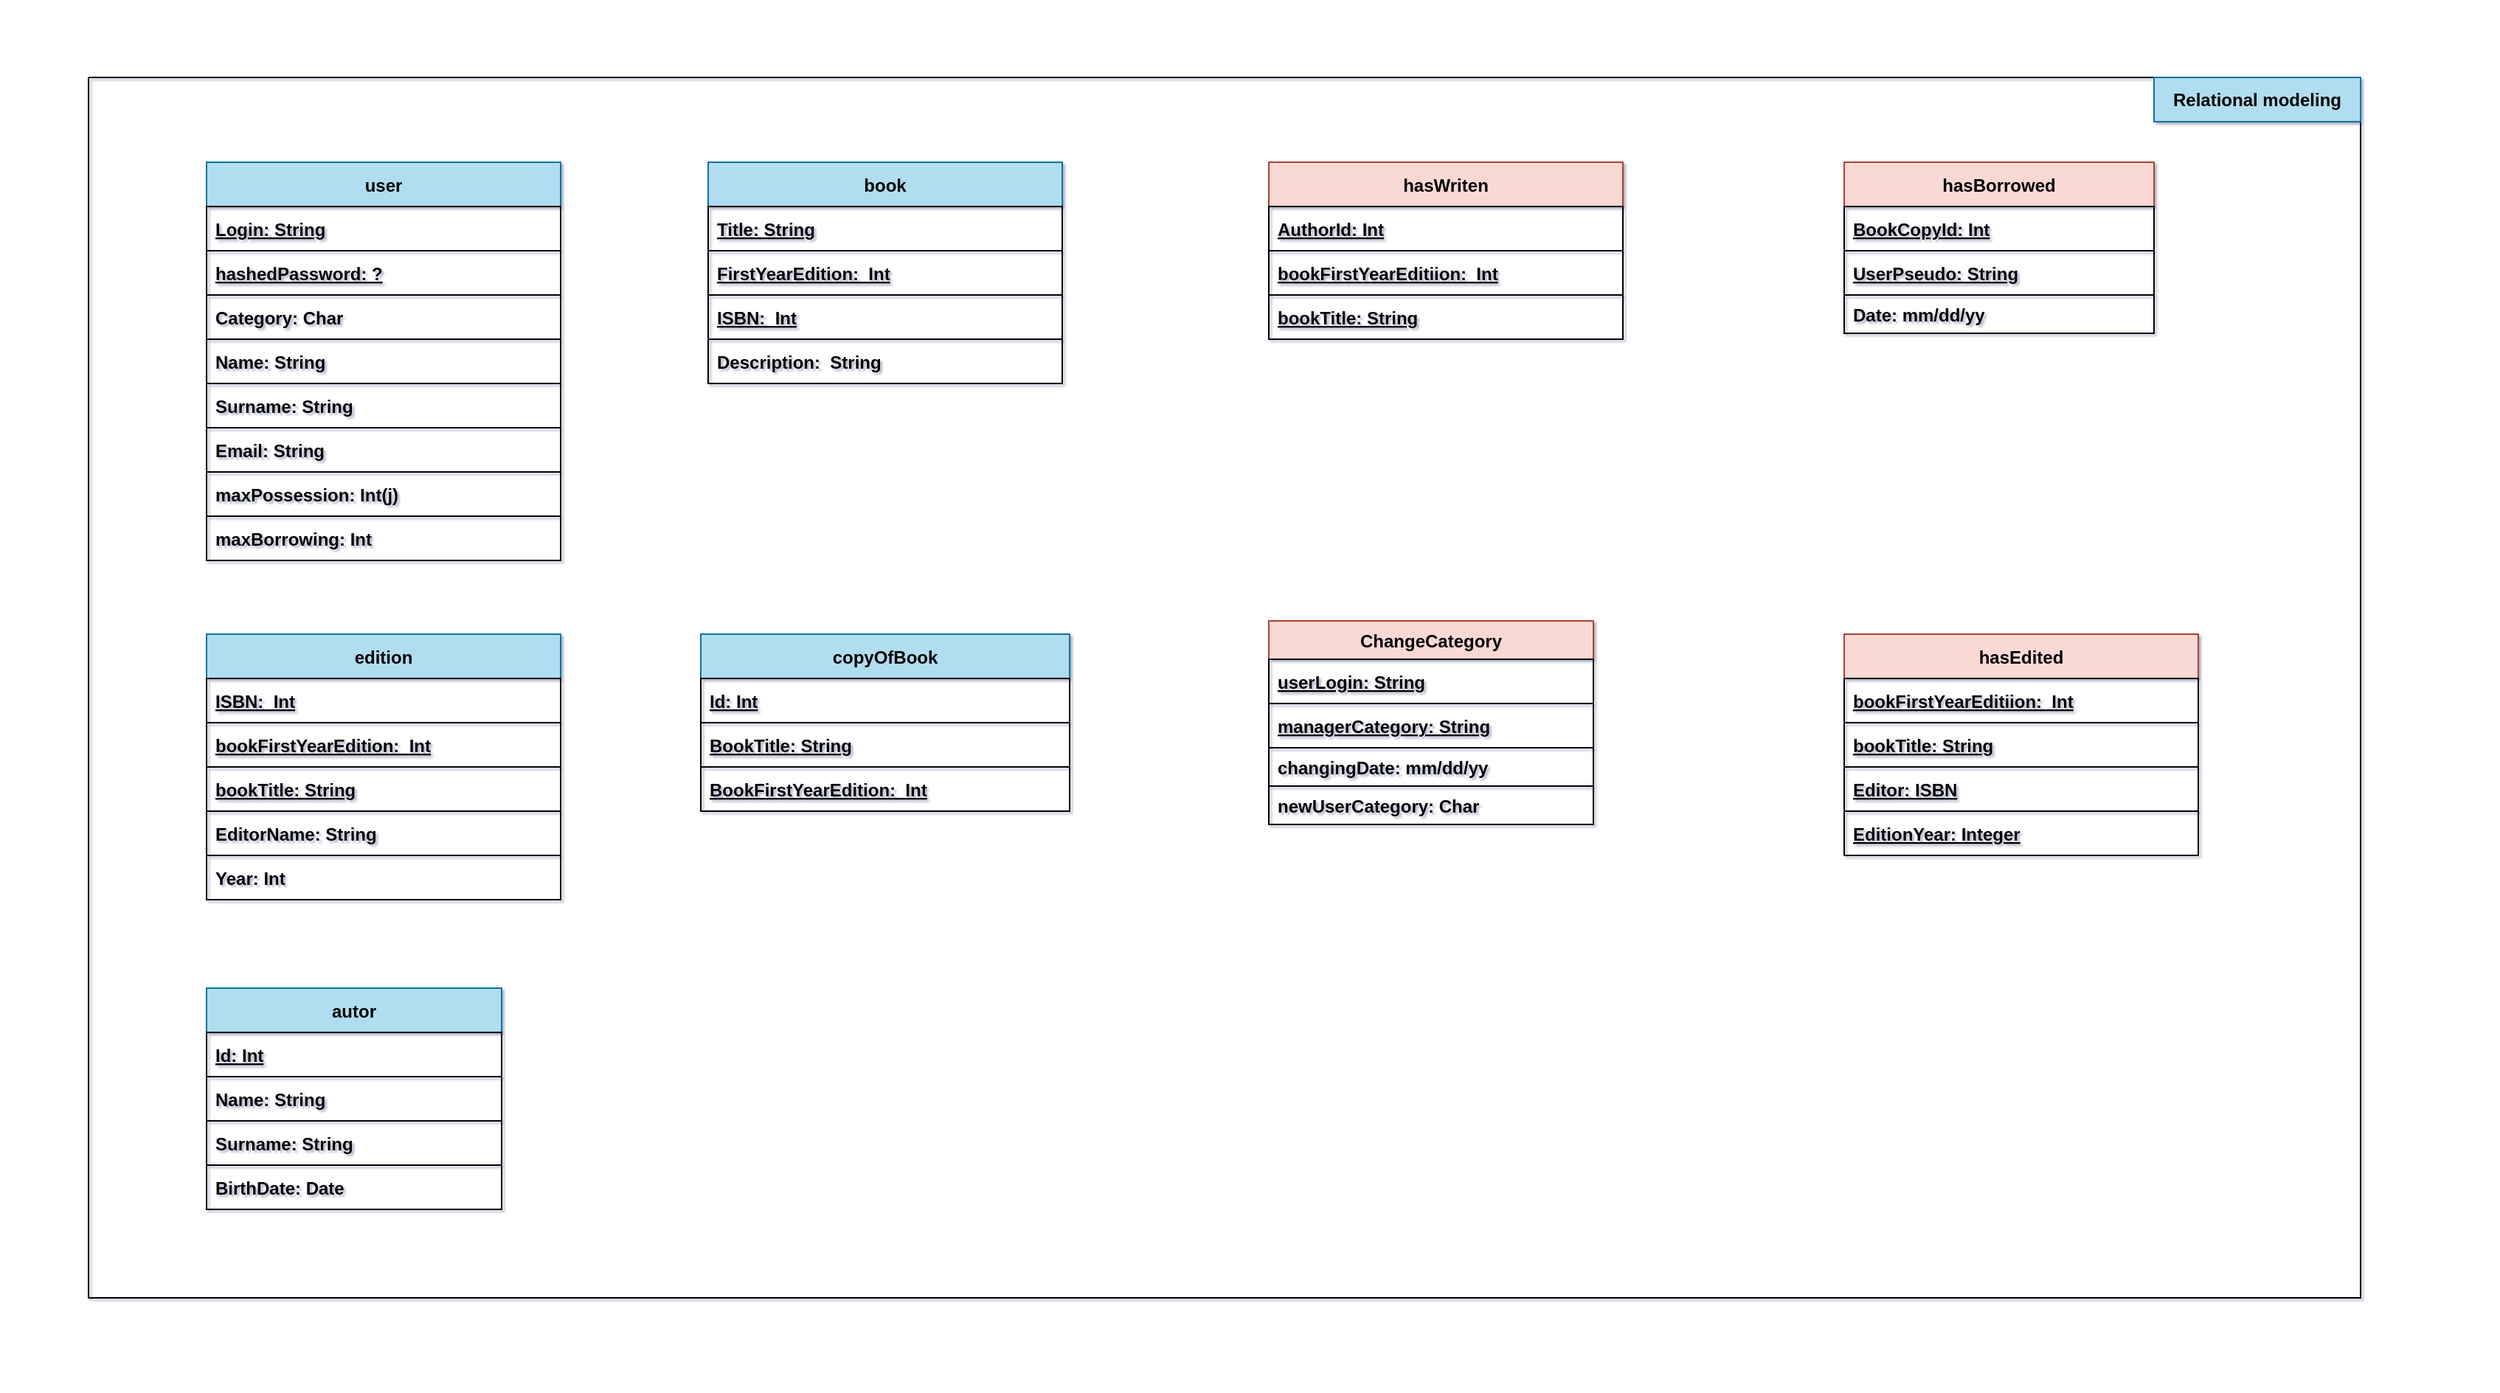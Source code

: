 <mxfile version="15.5.4" type="embed"><diagram id="Dt8ZmXOJA0QHKCVdsrV8" name="Page-1"><mxGraphModel dx="2033" dy="1990" grid="1" gridSize="10" guides="1" tooltips="1" connect="1" arrows="1" fold="1" page="1" pageScale="1" pageWidth="827" pageHeight="1169" background="#ffffff" math="0" shadow="1"><root><mxCell id="0"/><mxCell id="1" parent="0"/><mxCell id="53" value="user" style="swimlane;fontStyle=1;childLayout=stackLayout;horizontal=1;startSize=30;horizontalStack=0;resizeParent=1;resizeParentMax=0;resizeLast=0;collapsible=1;marginBottom=0;strokeColor=#10739e;labelBackgroundColor=none;fillColor=#b1ddf0;fontColor=#000000;" parent="1" vertex="1"><mxGeometry x="-120" y="80" width="240" height="270" as="geometry"/></mxCell><mxCell id="54" value="Login: String" style="text;align=left;verticalAlign=middle;spacingLeft=4;spacingRight=4;overflow=hidden;points=[[0,0.5],[1,0.5]];portConstraint=eastwest;rotatable=0;strokeColor=#000000;fontColor=#000000;labelBackgroundColor=none;fontStyle=5" parent="53" vertex="1"><mxGeometry y="30" width="240" height="30" as="geometry"/></mxCell><mxCell id="82" value="hashedPassword: ?" style="text;align=left;verticalAlign=middle;spacingLeft=4;spacingRight=4;overflow=hidden;points=[[0,0.5],[1,0.5]];portConstraint=eastwest;rotatable=0;strokeColor=#000000;fontColor=#000000;labelBackgroundColor=none;fontStyle=5" parent="53" vertex="1"><mxGeometry y="60" width="240" height="30" as="geometry"/></mxCell><mxCell id="55" value="Category: Char" style="text;align=left;verticalAlign=middle;spacingLeft=4;spacingRight=4;overflow=hidden;points=[[0,0.5],[1,0.5]];portConstraint=eastwest;rotatable=0;strokeColor=#000000;fontColor=#000000;labelBackgroundColor=none;fontStyle=1" parent="53" vertex="1"><mxGeometry y="90" width="240" height="30" as="geometry"/></mxCell><mxCell id="56" value="Name: String" style="text;align=left;verticalAlign=middle;spacingLeft=4;spacingRight=4;overflow=hidden;points=[[0,0.5],[1,0.5]];portConstraint=eastwest;rotatable=0;strokeColor=#000000;fontColor=#000000;labelBackgroundColor=none;fontStyle=1" parent="53" vertex="1"><mxGeometry y="120" width="240" height="30" as="geometry"/></mxCell><mxCell id="57" value="Surname: String" style="text;align=left;verticalAlign=middle;spacingLeft=4;spacingRight=4;overflow=hidden;points=[[0,0.5],[1,0.5]];portConstraint=eastwest;rotatable=0;strokeColor=#000000;fontColor=#000000;labelBackgroundColor=none;fontStyle=1" parent="53" vertex="1"><mxGeometry y="150" width="240" height="30" as="geometry"/></mxCell><mxCell id="58" value="Email: String" style="text;align=left;verticalAlign=middle;spacingLeft=4;spacingRight=4;overflow=hidden;points=[[0,0.5],[1,0.5]];portConstraint=eastwest;rotatable=0;strokeColor=#000000;fontColor=#000000;labelBackgroundColor=none;fontStyle=1" parent="53" vertex="1"><mxGeometry y="180" width="240" height="30" as="geometry"/></mxCell><mxCell id="59" value="maxPossession: Int(j)" style="text;align=left;verticalAlign=middle;spacingLeft=4;spacingRight=4;overflow=hidden;points=[[0,0.5],[1,0.5]];portConstraint=eastwest;rotatable=0;strokeColor=#000000;fontColor=#000000;labelBackgroundColor=none;fontStyle=1" parent="53" vertex="1"><mxGeometry y="210" width="240" height="30" as="geometry"/></mxCell><mxCell id="60" value="maxBorrowing: Int" style="text;align=left;verticalAlign=middle;spacingLeft=4;spacingRight=4;overflow=hidden;points=[[0,0.5],[1,0.5]];portConstraint=eastwest;rotatable=0;strokeColor=#000000;fontColor=#000000;labelBackgroundColor=none;fontStyle=1" parent="53" vertex="1"><mxGeometry y="240" width="240" height="30" as="geometry"/></mxCell><mxCell id="65" value="" style="swimlane;startSize=0;fontColor=#000000;strokeColor=#000000;" parent="1" vertex="1"><mxGeometry x="-200" y="22.5" width="1540" height="827.5" as="geometry"/></mxCell><mxCell id="87" value="hasBorrowed" style="swimlane;fontStyle=1;childLayout=stackLayout;horizontal=1;startSize=30;horizontalStack=0;resizeParent=1;resizeParentMax=0;resizeLast=0;collapsible=1;marginBottom=0;strokeColor=#ae4132;labelBackgroundColor=none;fillColor=#fad9d5;fontColor=#000000;" parent="65" vertex="1"><mxGeometry x="1190" y="57.5" width="210" height="116" as="geometry"/></mxCell><mxCell id="88" value="BookCopyId: Int" style="text;align=left;verticalAlign=middle;spacingLeft=4;spacingRight=4;overflow=hidden;points=[[0,0.5],[1,0.5]];portConstraint=eastwest;rotatable=0;strokeColor=#000000;fontColor=#000000;labelBackgroundColor=none;fontStyle=5" parent="87" vertex="1"><mxGeometry y="30" width="210" height="30" as="geometry"/></mxCell><mxCell id="89" value="UserPseudo: String" style="text;align=left;verticalAlign=middle;spacingLeft=4;spacingRight=4;overflow=hidden;points=[[0,0.5],[1,0.5]];portConstraint=eastwest;rotatable=0;strokeColor=#000000;fontColor=#000000;labelBackgroundColor=none;fontStyle=5" parent="87" vertex="1"><mxGeometry y="60" width="210" height="30" as="geometry"/></mxCell><mxCell id="90" value="Date: mm/dd/yy" style="text;align=left;verticalAlign=top;spacingLeft=4;spacingRight=4;overflow=hidden;rotatable=0;points=[[0,0.5],[1,0.5]];portConstraint=eastwest;strokeColor=#000000;fontColor=#000000;labelBackgroundColor=none;fontStyle=1" parent="87" vertex="1"><mxGeometry y="90" width="210" height="26" as="geometry"/></mxCell><mxCell id="61" value="Relational modeling" style="text;html=1;align=center;verticalAlign=middle;whiteSpace=wrap;rounded=0;labelBorderColor=none;fontStyle=1;fillColor=#b1ddf0;strokeColor=#10739e;fontColor=#000000;" parent="65" vertex="1"><mxGeometry x="1400" width="140" height="30" as="geometry"/></mxCell><mxCell id="66" value="" style="swimlane;startSize=0;labelBorderColor=none;fontColor=#000000;strokeColor=none;fillColor=none;" parent="1" vertex="1"><mxGeometry x="-260" y="-30" width="1690" height="940" as="geometry"/></mxCell><mxCell id="77" value="ChangeCategory" style="swimlane;fontStyle=1;childLayout=stackLayout;horizontal=1;startSize=26;horizontalStack=0;resizeParent=1;resizeParentMax=0;resizeLast=0;collapsible=1;marginBottom=0;strokeColor=#ae4132;labelBackgroundColor=none;fillColor=#fad9d5;fontColor=#000000;" parent="66" vertex="1"><mxGeometry x="860" y="421" width="220" height="138" as="geometry"/></mxCell><mxCell id="79" value="userLogin: String" style="text;align=left;verticalAlign=middle;spacingLeft=4;spacingRight=4;overflow=hidden;points=[[0,0.5],[1,0.5]];portConstraint=eastwest;rotatable=0;strokeColor=#000000;fontColor=#000000;labelBackgroundColor=none;fontStyle=5" parent="77" vertex="1"><mxGeometry y="26" width="220" height="30" as="geometry"/></mxCell><mxCell id="80" value="managerCategory: String" style="text;align=left;verticalAlign=middle;spacingLeft=4;spacingRight=4;overflow=hidden;points=[[0,0.5],[1,0.5]];portConstraint=eastwest;rotatable=0;strokeColor=#000000;fontColor=#000000;labelBackgroundColor=none;fontStyle=5" parent="77" vertex="1"><mxGeometry y="56" width="220" height="30" as="geometry"/></mxCell><mxCell id="78" value="changingDate: mm/dd/yy" style="text;align=left;verticalAlign=top;spacingLeft=4;spacingRight=4;overflow=hidden;rotatable=0;points=[[0,0.5],[1,0.5]];portConstraint=eastwest;strokeColor=#000000;fontColor=#000000;labelBackgroundColor=none;fontStyle=1" parent="77" vertex="1"><mxGeometry y="86" width="220" height="26" as="geometry"/></mxCell><mxCell id="81" value="newUserCategory: Char" style="text;align=left;verticalAlign=top;spacingLeft=4;spacingRight=4;overflow=hidden;rotatable=0;points=[[0,0.5],[1,0.5]];portConstraint=eastwest;strokeColor=#000000;fontColor=#000000;labelBackgroundColor=none;fontStyle=1" parent="77" vertex="1"><mxGeometry y="112" width="220" height="26" as="geometry"/></mxCell><mxCell id="6" value="book" style="swimlane;fontStyle=1;childLayout=stackLayout;horizontal=1;startSize=30;horizontalStack=0;resizeParent=1;resizeParentMax=0;resizeLast=0;collapsible=1;marginBottom=0;strokeColor=#10739e;labelBackgroundColor=none;fillColor=#b1ddf0;fontColor=#000000;" parent="66" vertex="1"><mxGeometry x="480" y="110" width="240" height="150" as="geometry"/></mxCell><mxCell id="7" value="Title: String" style="text;align=left;verticalAlign=middle;spacingLeft=4;spacingRight=4;overflow=hidden;points=[[0,0.5],[1,0.5]];portConstraint=eastwest;rotatable=0;strokeColor=#000000;fontColor=#000000;labelBackgroundColor=none;fontStyle=5" parent="6" vertex="1"><mxGeometry y="30" width="240" height="30" as="geometry"/></mxCell><mxCell id="8" value="FirstYearEdition:  Int" style="text;align=left;verticalAlign=middle;spacingLeft=4;spacingRight=4;overflow=hidden;points=[[0,0.5],[1,0.5]];portConstraint=eastwest;rotatable=0;strokeColor=#000000;fontColor=#000000;labelBackgroundColor=none;fontStyle=5" parent="6" vertex="1"><mxGeometry y="60" width="240" height="30" as="geometry"/></mxCell><mxCell id="93" value="ISBN:  Int" style="text;align=left;verticalAlign=middle;spacingLeft=4;spacingRight=4;overflow=hidden;points=[[0,0.5],[1,0.5]];portConstraint=eastwest;rotatable=0;strokeColor=#000000;fontColor=#000000;labelBackgroundColor=none;fontStyle=5" parent="6" vertex="1"><mxGeometry y="90" width="240" height="30" as="geometry"/></mxCell><mxCell id="10" value="Description:  String" style="text;align=left;verticalAlign=middle;spacingLeft=4;spacingRight=4;overflow=hidden;points=[[0,0.5],[1,0.5]];portConstraint=eastwest;rotatable=0;strokeColor=#000000;fontColor=#000000;labelBackgroundColor=none;fontStyle=1" parent="6" vertex="1"><mxGeometry y="120" width="240" height="30" as="geometry"/></mxCell><mxCell id="2" value="edition" style="swimlane;fontStyle=1;childLayout=stackLayout;horizontal=1;startSize=30;horizontalStack=0;resizeParent=1;resizeParentMax=0;resizeLast=0;collapsible=1;marginBottom=0;strokeColor=#10739e;labelBackgroundColor=none;fillColor=#b1ddf0;fontColor=#000000;" parent="66" vertex="1"><mxGeometry x="140" y="430" width="240" height="180" as="geometry"/></mxCell><mxCell id="5" value="ISBN:  Int" style="text;align=left;verticalAlign=middle;spacingLeft=4;spacingRight=4;overflow=hidden;points=[[0,0.5],[1,0.5]];portConstraint=eastwest;rotatable=0;strokeColor=#000000;fontColor=#000000;labelBackgroundColor=none;fontStyle=5" parent="2" vertex="1"><mxGeometry y="30" width="240" height="30" as="geometry"/></mxCell><mxCell id="95" value="bookFirstYearEdition:  Int" style="text;align=left;verticalAlign=middle;spacingLeft=4;spacingRight=4;overflow=hidden;points=[[0,0.5],[1,0.5]];portConstraint=eastwest;rotatable=0;strokeColor=#000000;fontColor=#000000;labelBackgroundColor=none;fontStyle=5" parent="2" vertex="1"><mxGeometry y="60" width="240" height="30" as="geometry"/></mxCell><mxCell id="94" value="bookTitle: String" style="text;align=left;verticalAlign=middle;spacingLeft=4;spacingRight=4;overflow=hidden;points=[[0,0.5],[1,0.5]];portConstraint=eastwest;rotatable=0;strokeColor=#000000;fontColor=#000000;labelBackgroundColor=none;fontStyle=5" parent="2" vertex="1"><mxGeometry y="90" width="240" height="30" as="geometry"/></mxCell><mxCell id="3" value="EditorName: String" style="text;align=left;verticalAlign=middle;spacingLeft=4;spacingRight=4;overflow=hidden;points=[[0,0.5],[1,0.5]];portConstraint=eastwest;rotatable=0;strokeColor=#000000;fontColor=#000000;labelBackgroundColor=none;fontStyle=1" parent="2" vertex="1"><mxGeometry y="120" width="240" height="30" as="geometry"/></mxCell><mxCell id="4" value="Year: Int" style="text;align=left;verticalAlign=middle;spacingLeft=4;spacingRight=4;overflow=hidden;points=[[0,0.5],[1,0.5]];portConstraint=eastwest;rotatable=0;strokeColor=#000000;fontColor=#000000;labelBackgroundColor=none;fontStyle=1" parent="2" vertex="1"><mxGeometry y="150" width="240" height="30" as="geometry"/></mxCell><mxCell id="27" value="hasWriten" style="swimlane;fontStyle=1;childLayout=stackLayout;horizontal=1;startSize=30;horizontalStack=0;resizeParent=1;resizeParentMax=0;resizeLast=0;collapsible=1;marginBottom=0;strokeColor=#ae4132;labelBackgroundColor=none;fillColor=#fad9d5;fontColor=#000000;" parent="66" vertex="1"><mxGeometry x="860" y="110" width="240" height="120" as="geometry"/></mxCell><mxCell id="30" value="AuthorId: Int" style="text;align=left;verticalAlign=middle;spacingLeft=4;spacingRight=4;overflow=hidden;points=[[0,0.5],[1,0.5]];portConstraint=eastwest;rotatable=0;strokeColor=#000000;fontColor=#000000;labelBackgroundColor=none;fontStyle=5" parent="27" vertex="1"><mxGeometry y="30" width="240" height="30" as="geometry"/></mxCell><mxCell id="32" value="bookFirstYearEditiion:  Int" style="text;align=left;verticalAlign=middle;spacingLeft=4;spacingRight=4;overflow=hidden;points=[[0,0.5],[1,0.5]];portConstraint=eastwest;rotatable=0;strokeColor=#000000;fontColor=#000000;labelBackgroundColor=none;fontStyle=5" parent="27" vertex="1"><mxGeometry y="60" width="240" height="30" as="geometry"/></mxCell><mxCell id="33" value="bookTitle: String" style="text;align=left;verticalAlign=middle;spacingLeft=4;spacingRight=4;overflow=hidden;points=[[0,0.5],[1,0.5]];portConstraint=eastwest;rotatable=0;strokeColor=#000000;fontColor=#000000;labelBackgroundColor=none;fontStyle=5" parent="27" vertex="1"><mxGeometry y="90" width="240" height="30" as="geometry"/></mxCell><mxCell id="22" value="autor" style="swimlane;fontStyle=1;childLayout=stackLayout;horizontal=1;startSize=30;horizontalStack=0;resizeParent=1;resizeParentMax=0;resizeLast=0;collapsible=1;marginBottom=0;strokeColor=#10739e;labelBackgroundColor=none;fillColor=#b1ddf0;fontColor=#000000;" parent="66" vertex="1"><mxGeometry x="140" y="670" width="200" height="150" as="geometry"/></mxCell><mxCell id="91" value="Id: Int" style="text;align=left;verticalAlign=middle;spacingLeft=4;spacingRight=4;overflow=hidden;points=[[0,0.5],[1,0.5]];portConstraint=eastwest;rotatable=0;strokeColor=#000000;fontColor=#000000;labelBackgroundColor=none;fontStyle=5" parent="22" vertex="1"><mxGeometry y="30" width="200" height="30" as="geometry"/></mxCell><mxCell id="23" value="Name: String" style="text;align=left;verticalAlign=middle;spacingLeft=4;spacingRight=4;overflow=hidden;points=[[0,0.5],[1,0.5]];portConstraint=eastwest;rotatable=0;strokeColor=#000000;fontColor=#000000;labelBackgroundColor=none;fontStyle=1" parent="22" vertex="1"><mxGeometry y="60" width="200" height="30" as="geometry"/></mxCell><mxCell id="24" value="Surname: String" style="text;align=left;verticalAlign=middle;spacingLeft=4;spacingRight=4;overflow=hidden;points=[[0,0.5],[1,0.5]];portConstraint=eastwest;rotatable=0;strokeColor=#000000;fontColor=#000000;labelBackgroundColor=none;fontStyle=1" parent="22" vertex="1"><mxGeometry y="90" width="200" height="30" as="geometry"/></mxCell><mxCell id="25" value="BirthDate: Date" style="text;align=left;verticalAlign=middle;spacingLeft=4;spacingRight=4;overflow=hidden;points=[[0,0.5],[1,0.5]];portConstraint=eastwest;rotatable=0;strokeColor=#000000;fontColor=#000000;labelBackgroundColor=none;fontStyle=1" parent="22" vertex="1"><mxGeometry y="120" width="200" height="30" as="geometry"/></mxCell><mxCell id="83" value="copyOfBook" style="swimlane;fontStyle=1;childLayout=stackLayout;horizontal=1;startSize=30;horizontalStack=0;resizeParent=1;resizeParentMax=0;resizeLast=0;collapsible=1;marginBottom=0;strokeColor=#10739e;labelBackgroundColor=none;fillColor=#b1ddf0;fontColor=#000000;" parent="66" vertex="1"><mxGeometry x="475" y="430" width="250" height="120" as="geometry"/></mxCell><mxCell id="84" value="Id: Int" style="text;align=left;verticalAlign=middle;spacingLeft=4;spacingRight=4;overflow=hidden;points=[[0,0.5],[1,0.5]];portConstraint=eastwest;rotatable=0;strokeColor=#000000;fontColor=#000000;labelBackgroundColor=none;fontStyle=5" parent="83" vertex="1"><mxGeometry y="30" width="250" height="30" as="geometry"/></mxCell><mxCell id="85" value="BookTitle: String" style="text;align=left;verticalAlign=middle;spacingLeft=4;spacingRight=4;overflow=hidden;points=[[0,0.5],[1,0.5]];portConstraint=eastwest;rotatable=0;strokeColor=#000000;fontColor=#000000;labelBackgroundColor=none;fontStyle=5" parent="83" vertex="1"><mxGeometry y="60" width="250" height="30" as="geometry"/></mxCell><mxCell id="86" value="BookFirstYearEdition:  Int" style="text;align=left;verticalAlign=middle;spacingLeft=4;spacingRight=4;overflow=hidden;points=[[0,0.5],[1,0.5]];portConstraint=eastwest;rotatable=0;strokeColor=#000000;fontColor=#000000;labelBackgroundColor=none;fontStyle=5" parent="83" vertex="1"><mxGeometry y="90" width="250" height="30" as="geometry"/></mxCell><mxCell id="96" value="hasEdited" style="swimlane;fontStyle=1;childLayout=stackLayout;horizontal=1;startSize=30;horizontalStack=0;resizeParent=1;resizeParentMax=0;resizeLast=0;collapsible=1;marginBottom=0;strokeColor=#ae4132;labelBackgroundColor=none;fillColor=#fad9d5;fontColor=#000000;" parent="66" vertex="1"><mxGeometry x="1250" y="430" width="240" height="150" as="geometry"/></mxCell><mxCell id="98" value="bookFirstYearEditiion:  Int" style="text;align=left;verticalAlign=middle;spacingLeft=4;spacingRight=4;overflow=hidden;points=[[0,0.5],[1,0.5]];portConstraint=eastwest;rotatable=0;strokeColor=#000000;fontColor=#000000;labelBackgroundColor=none;fontStyle=5" parent="96" vertex="1"><mxGeometry y="30" width="240" height="30" as="geometry"/></mxCell><mxCell id="99" value="bookTitle: String" style="text;align=left;verticalAlign=middle;spacingLeft=4;spacingRight=4;overflow=hidden;points=[[0,0.5],[1,0.5]];portConstraint=eastwest;rotatable=0;strokeColor=#000000;fontColor=#000000;labelBackgroundColor=none;fontStyle=5" parent="96" vertex="1"><mxGeometry y="60" width="240" height="30" as="geometry"/></mxCell><mxCell id="97" value="Editor: ISBN" style="text;align=left;verticalAlign=middle;spacingLeft=4;spacingRight=4;overflow=hidden;points=[[0,0.5],[1,0.5]];portConstraint=eastwest;rotatable=0;strokeColor=#000000;fontColor=#000000;labelBackgroundColor=none;fontStyle=5" parent="96" vertex="1"><mxGeometry y="90" width="240" height="30" as="geometry"/></mxCell><mxCell id="100" value="EditionYear: Integer" style="text;align=left;verticalAlign=middle;spacingLeft=4;spacingRight=4;overflow=hidden;points=[[0,0.5],[1,0.5]];portConstraint=eastwest;rotatable=0;strokeColor=#000000;fontColor=#000000;labelBackgroundColor=none;fontStyle=5" parent="96" vertex="1"><mxGeometry y="120" width="240" height="30" as="geometry"/></mxCell></root></mxGraphModel></diagram></mxfile>